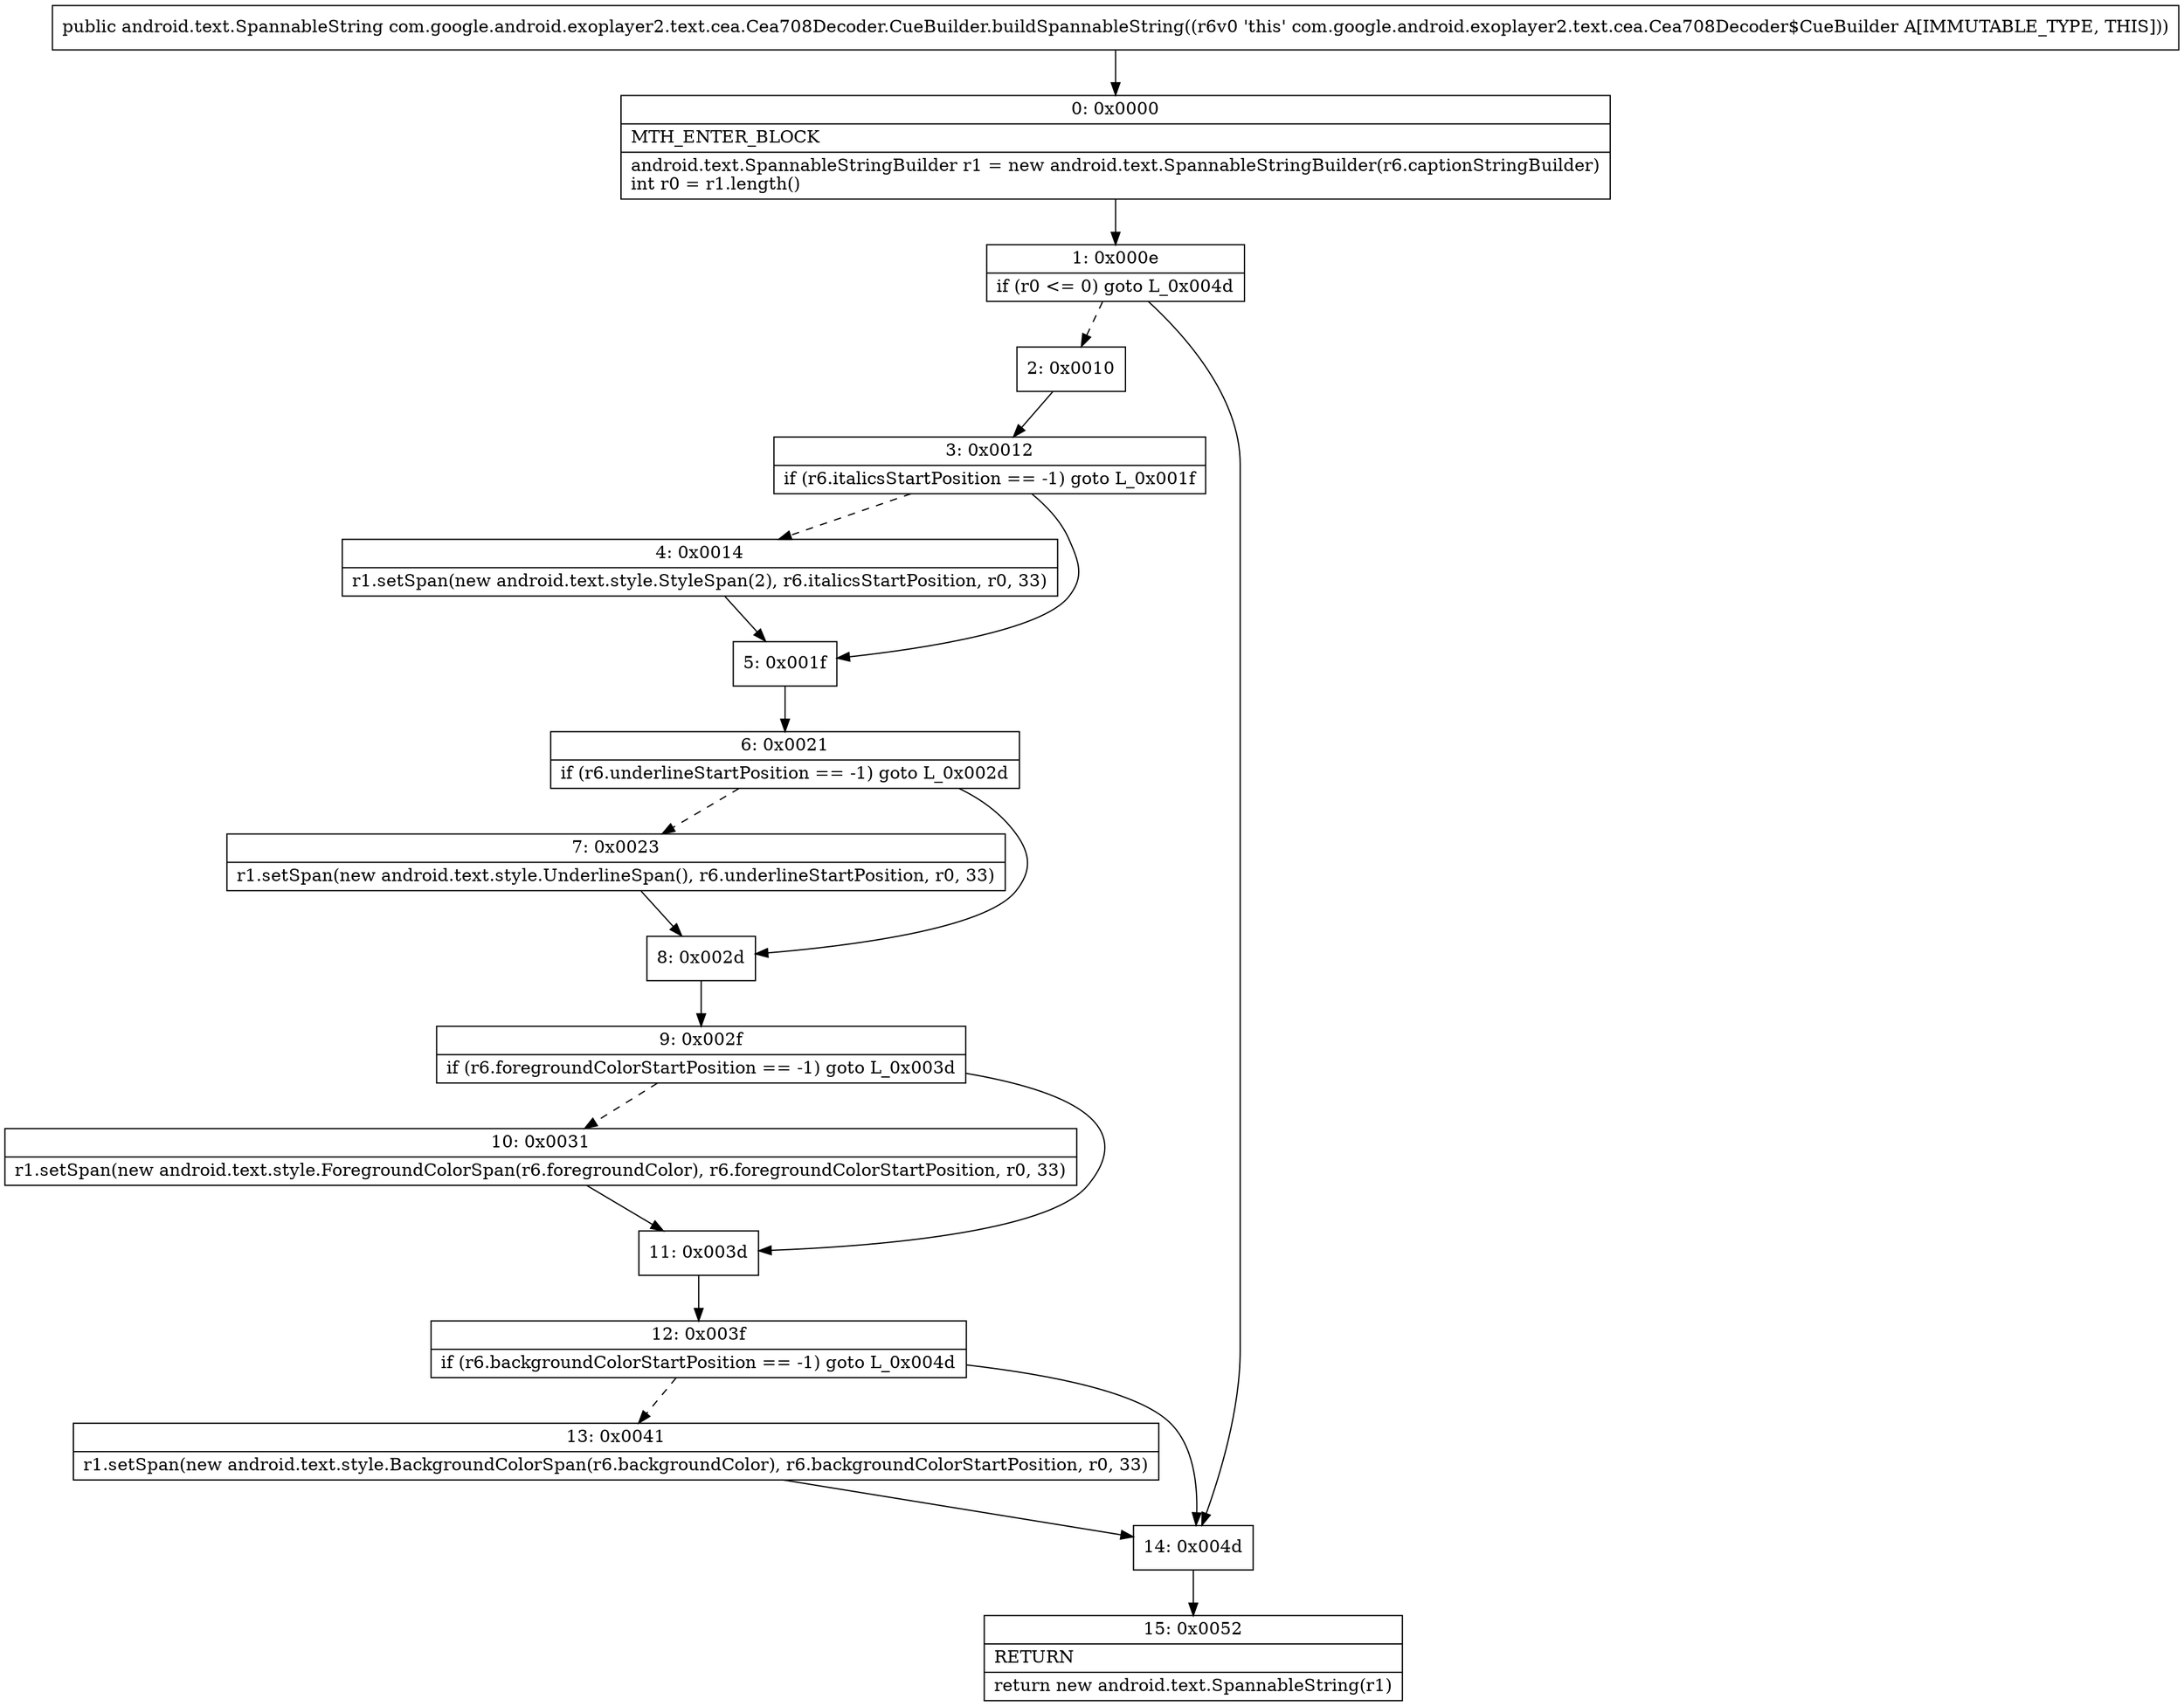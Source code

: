 digraph "CFG forcom.google.android.exoplayer2.text.cea.Cea708Decoder.CueBuilder.buildSpannableString()Landroid\/text\/SpannableString;" {
Node_0 [shape=record,label="{0\:\ 0x0000|MTH_ENTER_BLOCK\l|android.text.SpannableStringBuilder r1 = new android.text.SpannableStringBuilder(r6.captionStringBuilder)\lint r0 = r1.length()\l}"];
Node_1 [shape=record,label="{1\:\ 0x000e|if (r0 \<= 0) goto L_0x004d\l}"];
Node_2 [shape=record,label="{2\:\ 0x0010}"];
Node_3 [shape=record,label="{3\:\ 0x0012|if (r6.italicsStartPosition == \-1) goto L_0x001f\l}"];
Node_4 [shape=record,label="{4\:\ 0x0014|r1.setSpan(new android.text.style.StyleSpan(2), r6.italicsStartPosition, r0, 33)\l}"];
Node_5 [shape=record,label="{5\:\ 0x001f}"];
Node_6 [shape=record,label="{6\:\ 0x0021|if (r6.underlineStartPosition == \-1) goto L_0x002d\l}"];
Node_7 [shape=record,label="{7\:\ 0x0023|r1.setSpan(new android.text.style.UnderlineSpan(), r6.underlineStartPosition, r0, 33)\l}"];
Node_8 [shape=record,label="{8\:\ 0x002d}"];
Node_9 [shape=record,label="{9\:\ 0x002f|if (r6.foregroundColorStartPosition == \-1) goto L_0x003d\l}"];
Node_10 [shape=record,label="{10\:\ 0x0031|r1.setSpan(new android.text.style.ForegroundColorSpan(r6.foregroundColor), r6.foregroundColorStartPosition, r0, 33)\l}"];
Node_11 [shape=record,label="{11\:\ 0x003d}"];
Node_12 [shape=record,label="{12\:\ 0x003f|if (r6.backgroundColorStartPosition == \-1) goto L_0x004d\l}"];
Node_13 [shape=record,label="{13\:\ 0x0041|r1.setSpan(new android.text.style.BackgroundColorSpan(r6.backgroundColor), r6.backgroundColorStartPosition, r0, 33)\l}"];
Node_14 [shape=record,label="{14\:\ 0x004d}"];
Node_15 [shape=record,label="{15\:\ 0x0052|RETURN\l|return new android.text.SpannableString(r1)\l}"];
MethodNode[shape=record,label="{public android.text.SpannableString com.google.android.exoplayer2.text.cea.Cea708Decoder.CueBuilder.buildSpannableString((r6v0 'this' com.google.android.exoplayer2.text.cea.Cea708Decoder$CueBuilder A[IMMUTABLE_TYPE, THIS])) }"];
MethodNode -> Node_0;
Node_0 -> Node_1;
Node_1 -> Node_2[style=dashed];
Node_1 -> Node_14;
Node_2 -> Node_3;
Node_3 -> Node_4[style=dashed];
Node_3 -> Node_5;
Node_4 -> Node_5;
Node_5 -> Node_6;
Node_6 -> Node_7[style=dashed];
Node_6 -> Node_8;
Node_7 -> Node_8;
Node_8 -> Node_9;
Node_9 -> Node_10[style=dashed];
Node_9 -> Node_11;
Node_10 -> Node_11;
Node_11 -> Node_12;
Node_12 -> Node_13[style=dashed];
Node_12 -> Node_14;
Node_13 -> Node_14;
Node_14 -> Node_15;
}

